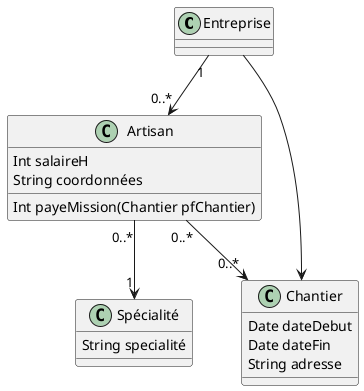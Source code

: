 @startuml

class Entreprise
class Artisan {
    Int salaireH
    String coordonnées
    Int payeMission(Chantier pfChantier)
}
class Spécialité {
    String specialité
}
class Chantier {
    Date dateDebut
    Date dateFin
    String adresse
}

Entreprise "1" --> "0..*" Artisan
Entreprise --> Chantier

Artisan "0..*" --> "0..*" Chantier
Artisan "0..*" --> "1" Spécialité
@enduml
